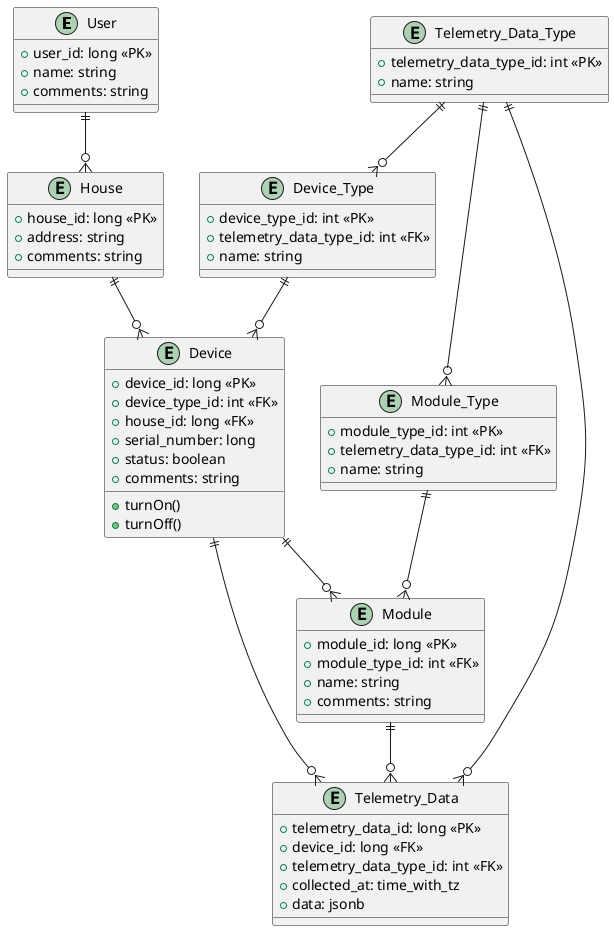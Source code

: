 @startuml

entity "User" {
  + user_id: long <<PK>>
  + name: string
  + comments: string
}

entity "House" {
  + house_id: long <<PK>>
  + address: string
  + comments: string
}

User ||--o{ House

entity "Device_Type" {
  + device_type_id: int <<PK>>
  + telemetry_data_type_id: int <<FK>>
  + name: string
}

entity "Module_Type" {
  + module_type_id: int <<PK>>
  + telemetry_data_type_id: int <<FK>>
  + name: string
}

entity "Module" {
  + module_id: long <<PK>>
  + module_type_id: int <<FK>>
  + name: string
  + comments: string
}

Module_Type ||--o{ Module

entity "Device" {
  + device_id: long <<PK>>
  + device_type_id: int <<FK>>
  + house_id: long <<FK>>
  + serial_number: long
  + status: boolean
  + comments: string
  + turnOn()
  + turnOff()
}

Device_Type ||--o{ Device
House ||--o{ Device
Device ||--o{ Module

entity "Telemetry_Data_Type" {
  + telemetry_data_type_id: int <<PK>>
  + name: string
}

entity "Telemetry_Data" {
  + telemetry_data_id: long <<PK>>
  + device_id: long <<FK>>
  + telemetry_data_type_id: int <<FK>>
  + collected_at: time_with_tz
  + data: jsonb
}

Device ||--o{ Telemetry_Data
Module ||--o{ Telemetry_Data
Telemetry_Data_Type ||--o{ Module_Type
Telemetry_Data_Type ||--o{ Device_Type
Telemetry_Data_Type ||--o{ Telemetry_Data


@enduml